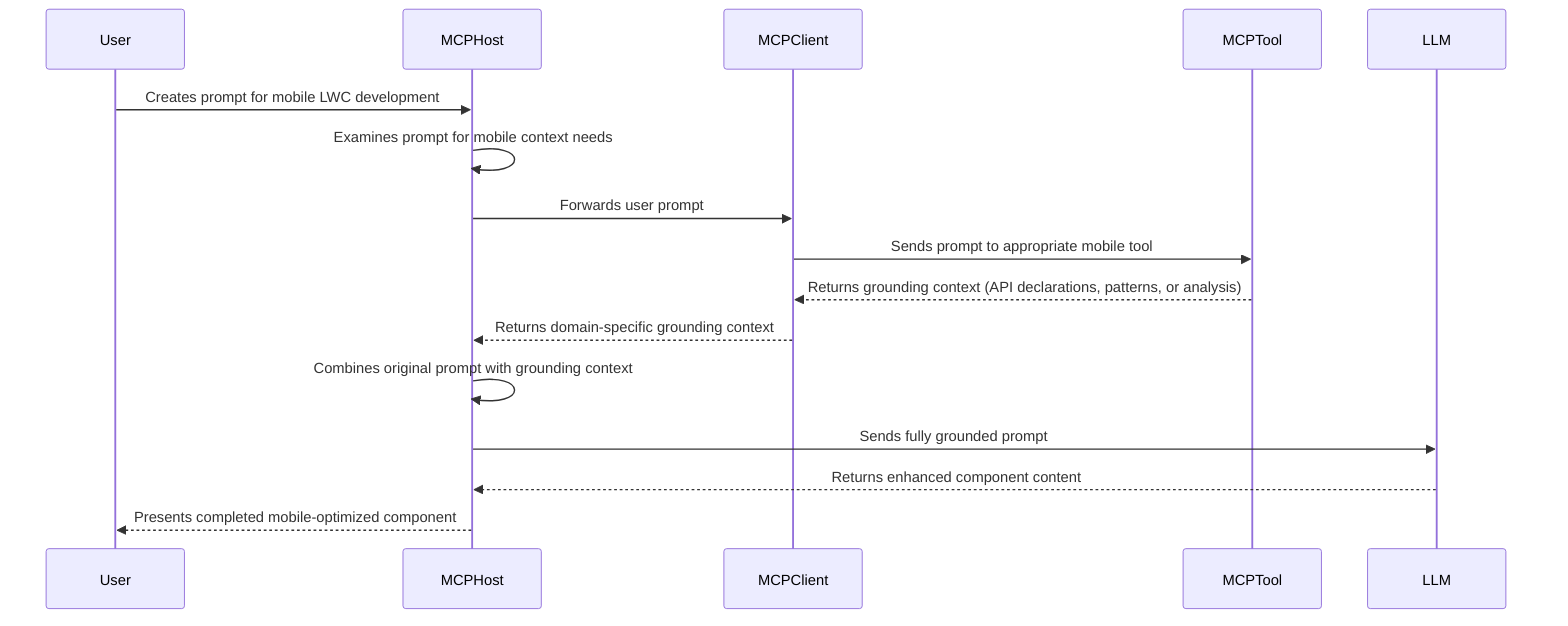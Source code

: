 sequenceDiagram
    participant User
    participant MCPHost
    participant MCPClient
    participant MCPTool
    participant LLM

    User->>MCPHost: Creates prompt for mobile LWC development
    MCPHost->>MCPHost: Examines prompt for mobile context needs
    MCPHost->>MCPClient: Forwards user prompt
    MCPClient->>MCPTool: Sends prompt to appropriate mobile tool
    MCPTool-->>MCPClient: Returns grounding context (API declarations, patterns, or analysis)
    MCPClient-->>MCPHost: Returns domain-specific grounding context
    MCPHost->>MCPHost: Combines original prompt with grounding context
    MCPHost->>LLM: Sends fully grounded prompt
    LLM-->>MCPHost: Returns enhanced component content
    MCPHost-->>User: Presents completed mobile-optimized component